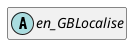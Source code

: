 @startuml
set namespaceSeparator \\
hide members
hide << alias >> circle

abstract class en_GBLocalise
@enduml
